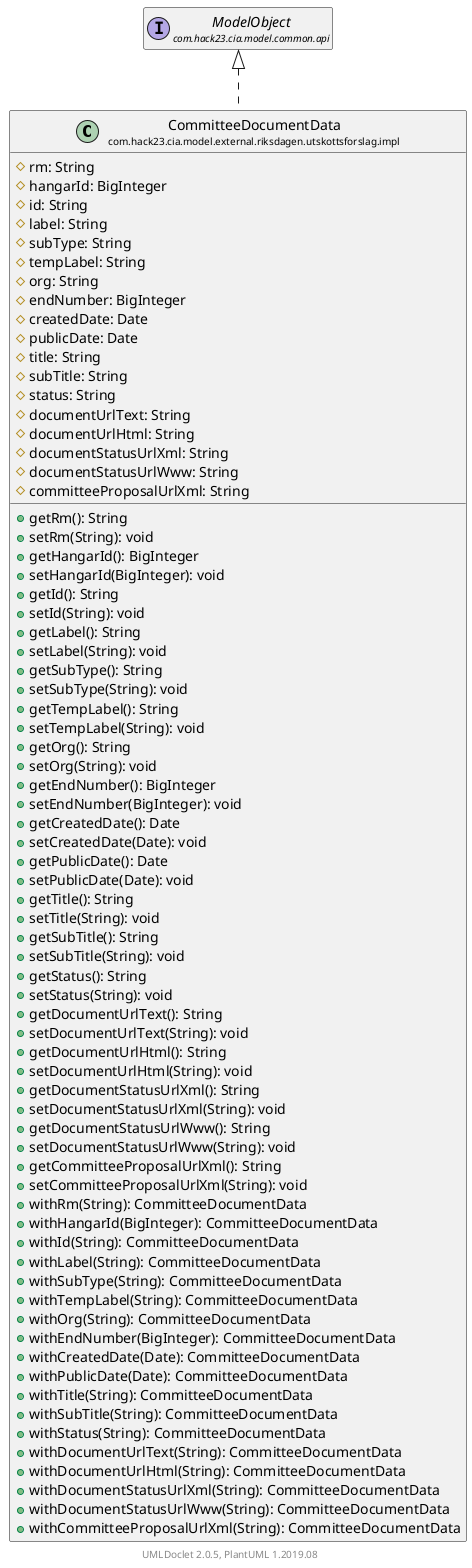 @startuml
    set namespaceSeparator none
    hide empty fields
    hide empty methods

    class "<size:14>CommitteeDocumentData\n<size:10>com.hack23.cia.model.external.riksdagen.utskottsforslag.impl" as com.hack23.cia.model.external.riksdagen.utskottsforslag.impl.CommitteeDocumentData [[CommitteeDocumentData.html]] {
        #rm: String
        #hangarId: BigInteger
        #id: String
        #label: String
        #subType: String
        #tempLabel: String
        #org: String
        #endNumber: BigInteger
        #createdDate: Date
        #publicDate: Date
        #title: String
        #subTitle: String
        #status: String
        #documentUrlText: String
        #documentUrlHtml: String
        #documentStatusUrlXml: String
        #documentStatusUrlWww: String
        #committeeProposalUrlXml: String
        +getRm(): String
        +setRm(String): void
        +getHangarId(): BigInteger
        +setHangarId(BigInteger): void
        +getId(): String
        +setId(String): void
        +getLabel(): String
        +setLabel(String): void
        +getSubType(): String
        +setSubType(String): void
        +getTempLabel(): String
        +setTempLabel(String): void
        +getOrg(): String
        +setOrg(String): void
        +getEndNumber(): BigInteger
        +setEndNumber(BigInteger): void
        +getCreatedDate(): Date
        +setCreatedDate(Date): void
        +getPublicDate(): Date
        +setPublicDate(Date): void
        +getTitle(): String
        +setTitle(String): void
        +getSubTitle(): String
        +setSubTitle(String): void
        +getStatus(): String
        +setStatus(String): void
        +getDocumentUrlText(): String
        +setDocumentUrlText(String): void
        +getDocumentUrlHtml(): String
        +setDocumentUrlHtml(String): void
        +getDocumentStatusUrlXml(): String
        +setDocumentStatusUrlXml(String): void
        +getDocumentStatusUrlWww(): String
        +setDocumentStatusUrlWww(String): void
        +getCommitteeProposalUrlXml(): String
        +setCommitteeProposalUrlXml(String): void
        +withRm(String): CommitteeDocumentData
        +withHangarId(BigInteger): CommitteeDocumentData
        +withId(String): CommitteeDocumentData
        +withLabel(String): CommitteeDocumentData
        +withSubType(String): CommitteeDocumentData
        +withTempLabel(String): CommitteeDocumentData
        +withOrg(String): CommitteeDocumentData
        +withEndNumber(BigInteger): CommitteeDocumentData
        +withCreatedDate(Date): CommitteeDocumentData
        +withPublicDate(Date): CommitteeDocumentData
        +withTitle(String): CommitteeDocumentData
        +withSubTitle(String): CommitteeDocumentData
        +withStatus(String): CommitteeDocumentData
        +withDocumentUrlText(String): CommitteeDocumentData
        +withDocumentUrlHtml(String): CommitteeDocumentData
        +withDocumentStatusUrlXml(String): CommitteeDocumentData
        +withDocumentStatusUrlWww(String): CommitteeDocumentData
        +withCommitteeProposalUrlXml(String): CommitteeDocumentData
    }

    interface "<size:14>ModelObject\n<size:10>com.hack23.cia.model.common.api" as com.hack23.cia.model.common.api.ModelObject

    com.hack23.cia.model.common.api.ModelObject <|.. com.hack23.cia.model.external.riksdagen.utskottsforslag.impl.CommitteeDocumentData

    center footer UMLDoclet 2.0.5, PlantUML 1.2019.08
@enduml

